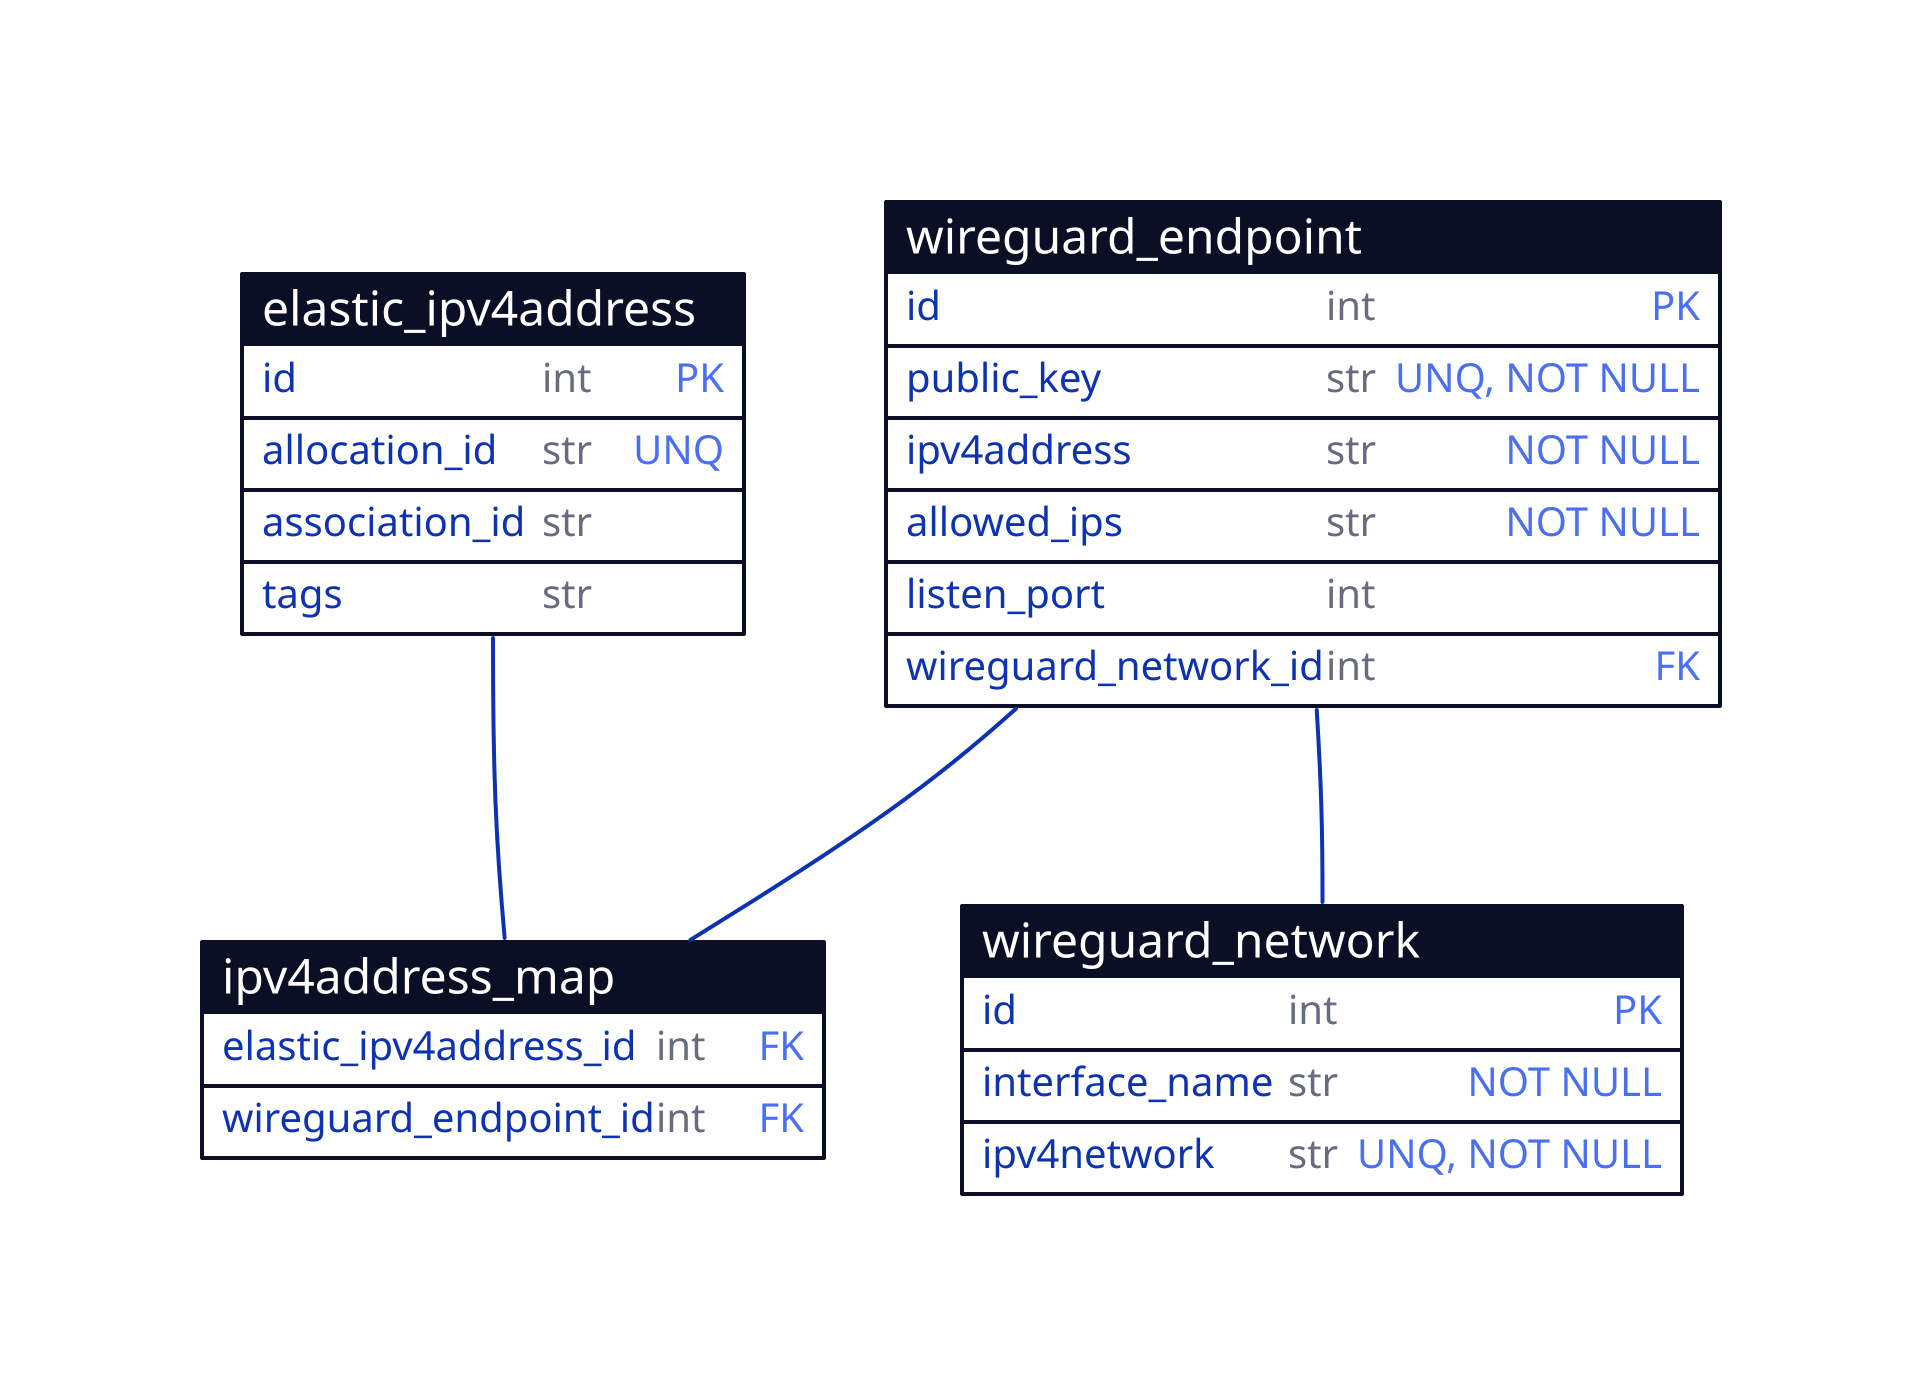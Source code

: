 elastic_ipv4address: {
    shape: sql_table
    id: int {constraint: primary_key}
    allocation_id: str {constraint: unique}
    association_id: str
    tags: str
}

wireguard_network: {
    shape: sql_table
    id: int {constraint: primary_key}
    interface_name: str {constraint: NOT NULL}
    ipv4network: str {constraint: [unique; NOT NULL]}
}

wireguard_endpoint: {
    shape: sql_table
    id: int {constraint: primary_key}
    public_key: str {constraint: [unique; NOT NULL]}
    ipv4address: str {constraint: NOT NULL}
    allowed_ips: str {constraint: NOT NULL}
    listen_port: int

    wireguard_network_id: int {constraint: foreign_key}
}

ipv4address_map: {
    shape: sql_table
    elastic_ipv4address_id: int {constraint: foreign_key}
    wireguard_endpoint_id: int {constraint: foreign_key}
}

wireguard_endpoint.wireguard_network_id -- wireguard_network.id

elastic_ipv4address.id -- ipv4address_map.elastic_ipv4address_id
wireguard_endpoint.id -- ipv4address_map.wireguard_endpoint_id
